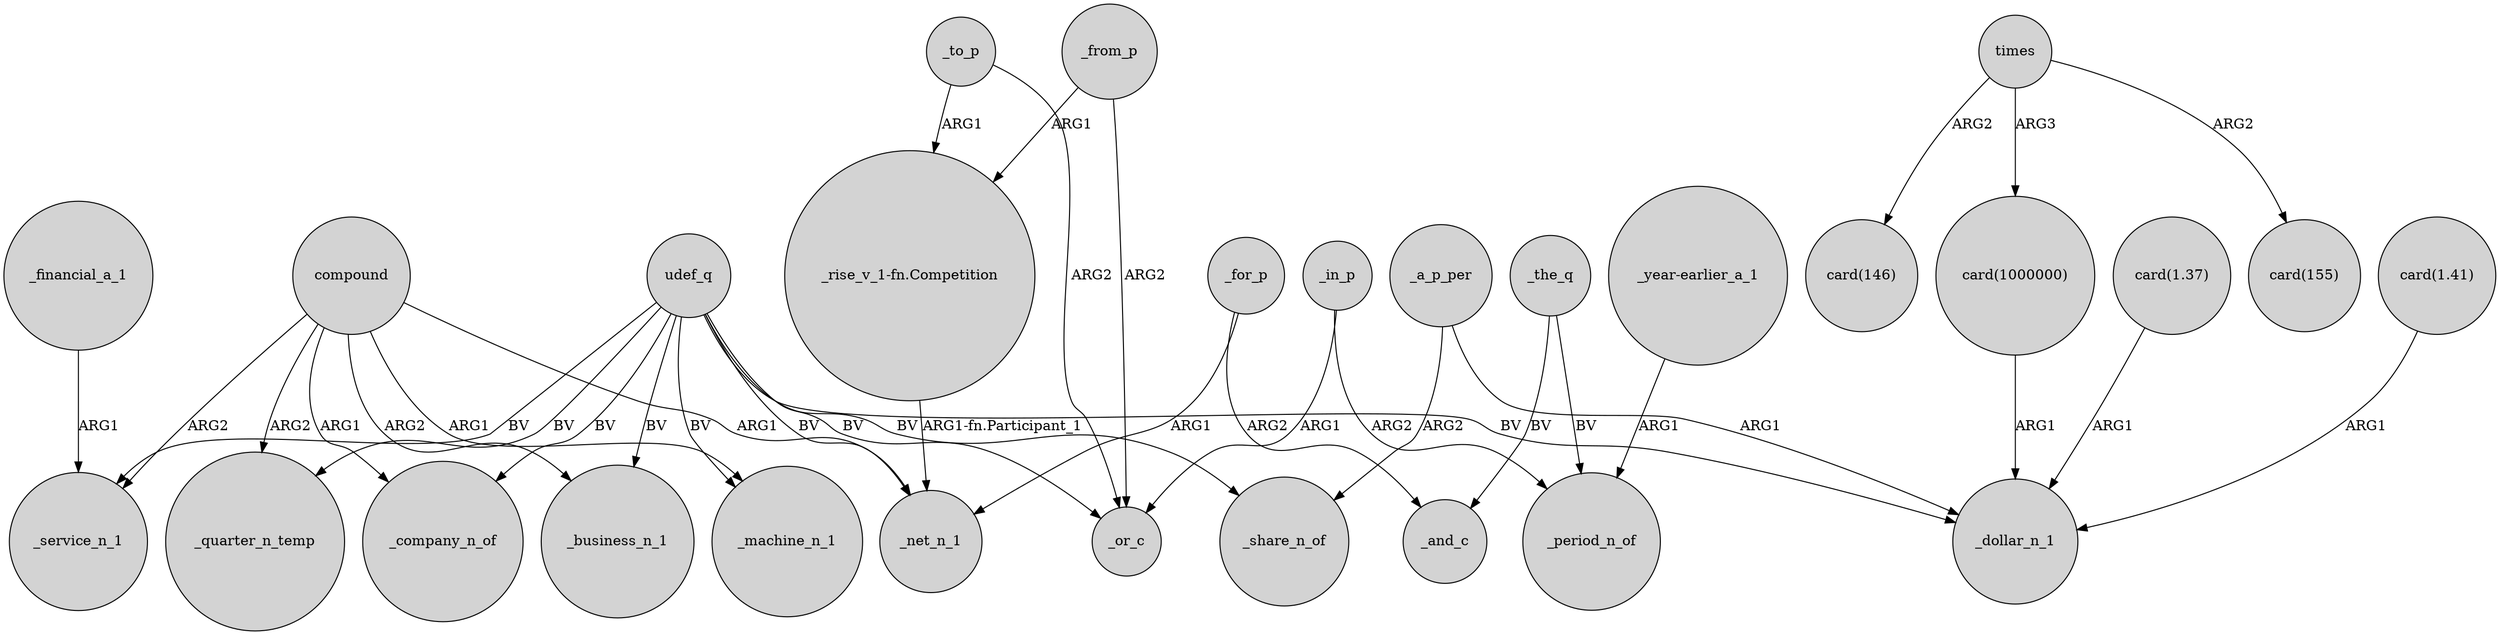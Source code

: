 digraph {
	node [shape=circle style=filled]
	_to_p -> _or_c [label=ARG2]
	udef_q -> _service_n_1 [label=BV]
	compound -> _service_n_1 [label=ARG2]
	compound -> _machine_n_1 [label=ARG1]
	"card(1.37)" -> _dollar_n_1 [label=ARG1]
	_in_p -> _or_c [label=ARG1]
	_the_q -> _and_c [label=BV]
	_financial_a_1 -> _service_n_1 [label=ARG1]
	_in_p -> _period_n_of [label=ARG2]
	"_year-earlier_a_1" -> _period_n_of [label=ARG1]
	_from_p -> "_rise_v_1-fn.Competition" [label=ARG1]
	_for_p -> _net_n_1 [label=ARG1]
	times -> "card(1000000)" [label=ARG3]
	compound -> _company_n_of [label=ARG1]
	times -> "card(155)" [label=ARG2]
	udef_q -> _business_n_1 [label=BV]
	udef_q -> _or_c [label=BV]
	_to_p -> "_rise_v_1-fn.Competition" [label=ARG1]
	_for_p -> _and_c [label=ARG2]
	compound -> _quarter_n_temp [label=ARG2]
	_a_p_per -> _share_n_of [label=ARG2]
	udef_q -> _machine_n_1 [label=BV]
	udef_q -> _share_n_of [label=BV]
	udef_q -> _net_n_1 [label=BV]
	udef_q -> _company_n_of [label=BV]
	compound -> _net_n_1 [label=ARG1]
	udef_q -> _dollar_n_1 [label=BV]
	"card(1000000)" -> _dollar_n_1 [label=ARG1]
	_from_p -> _or_c [label=ARG2]
	compound -> _business_n_1 [label=ARG2]
	_a_p_per -> _dollar_n_1 [label=ARG1]
	udef_q -> _quarter_n_temp [label=BV]
	"card(1.41)" -> _dollar_n_1 [label=ARG1]
	_the_q -> _period_n_of [label=BV]
	times -> "card(146)" [label=ARG2]
	"_rise_v_1-fn.Competition" -> _net_n_1 [label="ARG1-fn.Participant_1"]
}
